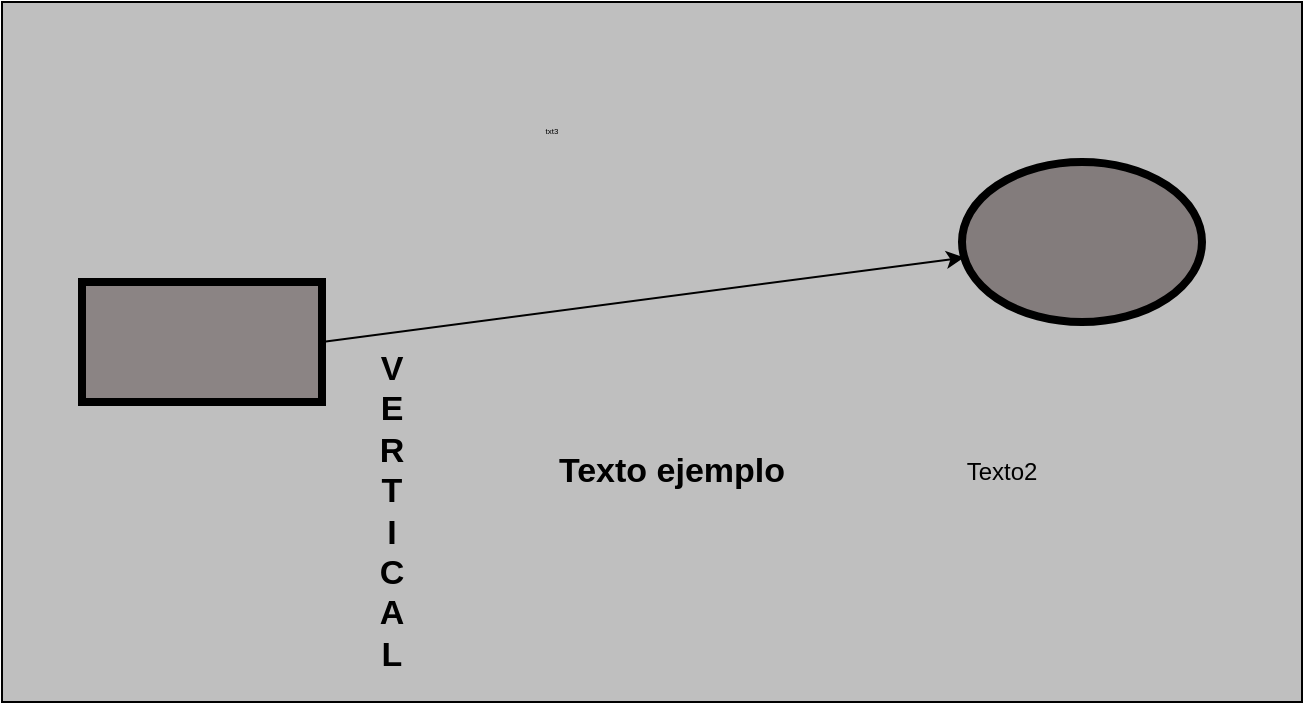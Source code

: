 <mxfile version="24.8.0">
  <diagram name="Página-1" id="j-V0Lmk4AzPDXSxEmTs3">
    <mxGraphModel dx="246" dy="429" grid="1" gridSize="10" guides="1" tooltips="1" connect="1" arrows="1" fold="1" page="1" pageScale="1" pageWidth="827" pageHeight="1169" math="0" shadow="0">
      <root>
        <mxCell id="0" />
        <mxCell id="1" parent="0" />
        <mxCell id="Jck2U3gK3VLTzZfTKAk5-4" value="" style="rounded=0;whiteSpace=wrap;html=1;fillColor=#BFBFBF;" parent="1" vertex="1">
          <mxGeometry x="50" y="160" width="650" height="350" as="geometry" />
        </mxCell>
        <mxCell id="Jck2U3gK3VLTzZfTKAk5-1" value="" style="rounded=0;whiteSpace=wrap;html=1;strokeWidth=4;fillColor=#8b8484;" parent="1" vertex="1">
          <mxGeometry x="90" y="300" width="120" height="60" as="geometry" />
        </mxCell>
        <mxCell id="Jck2U3gK3VLTzZfTKAk5-2" value="" style="endArrow=classic;html=1;rounded=0;exitX=1;exitY=0.5;exitDx=0;exitDy=0;" parent="1" source="Jck2U3gK3VLTzZfTKAk5-1" target="Jck2U3gK3VLTzZfTKAk5-3" edge="1">
          <mxGeometry width="50" height="50" relative="1" as="geometry">
            <mxPoint x="390" y="420" as="sourcePoint" />
            <mxPoint x="440" y="370" as="targetPoint" />
          </mxGeometry>
        </mxCell>
        <mxCell id="Jck2U3gK3VLTzZfTKAk5-3" value="" style="ellipse;whiteSpace=wrap;html=1;strokeWidth=4;fillColor=#837c7c;" parent="1" vertex="1">
          <mxGeometry x="530" y="240" width="120" height="80" as="geometry" />
        </mxCell>
        <mxCell id="Jck2U3gK3VLTzZfTKAk5-5" value="Texto ejemplo" style="text;html=1;align=center;verticalAlign=middle;whiteSpace=wrap;rounded=0;fontStyle=1;fontSize=17;" parent="1" vertex="1">
          <mxGeometry x="300" y="380" width="170" height="30" as="geometry" />
        </mxCell>
        <mxCell id="CMyQGHSP6j63XQJSHn7Q-1" value="Texto2" style="text;html=1;align=center;verticalAlign=middle;whiteSpace=wrap;rounded=0;" vertex="1" parent="1">
          <mxGeometry x="520" y="380" width="60" height="30" as="geometry" />
        </mxCell>
        <mxCell id="CMyQGHSP6j63XQJSHn7Q-2" value="txt3" style="text;html=1;align=center;verticalAlign=middle;whiteSpace=wrap;rounded=0;fontSize=4;" vertex="1" parent="1">
          <mxGeometry x="320" y="220" width="10" height="10" as="geometry" />
        </mxCell>
        <mxCell id="CMyQGHSP6j63XQJSHn7Q-3" value="V&lt;div&gt;E&lt;/div&gt;&lt;div&gt;R&lt;/div&gt;&lt;div&gt;T&lt;/div&gt;&lt;div&gt;I&lt;/div&gt;&lt;div&gt;C&lt;/div&gt;&lt;div&gt;A&lt;/div&gt;&lt;div&gt;L&lt;/div&gt;" style="text;html=1;align=center;verticalAlign=middle;whiteSpace=wrap;rounded=0;fontStyle=1;fontSize=17;" vertex="1" parent="1">
          <mxGeometry x="160" y="400" width="170" height="30" as="geometry" />
        </mxCell>
      </root>
    </mxGraphModel>
  </diagram>
</mxfile>
